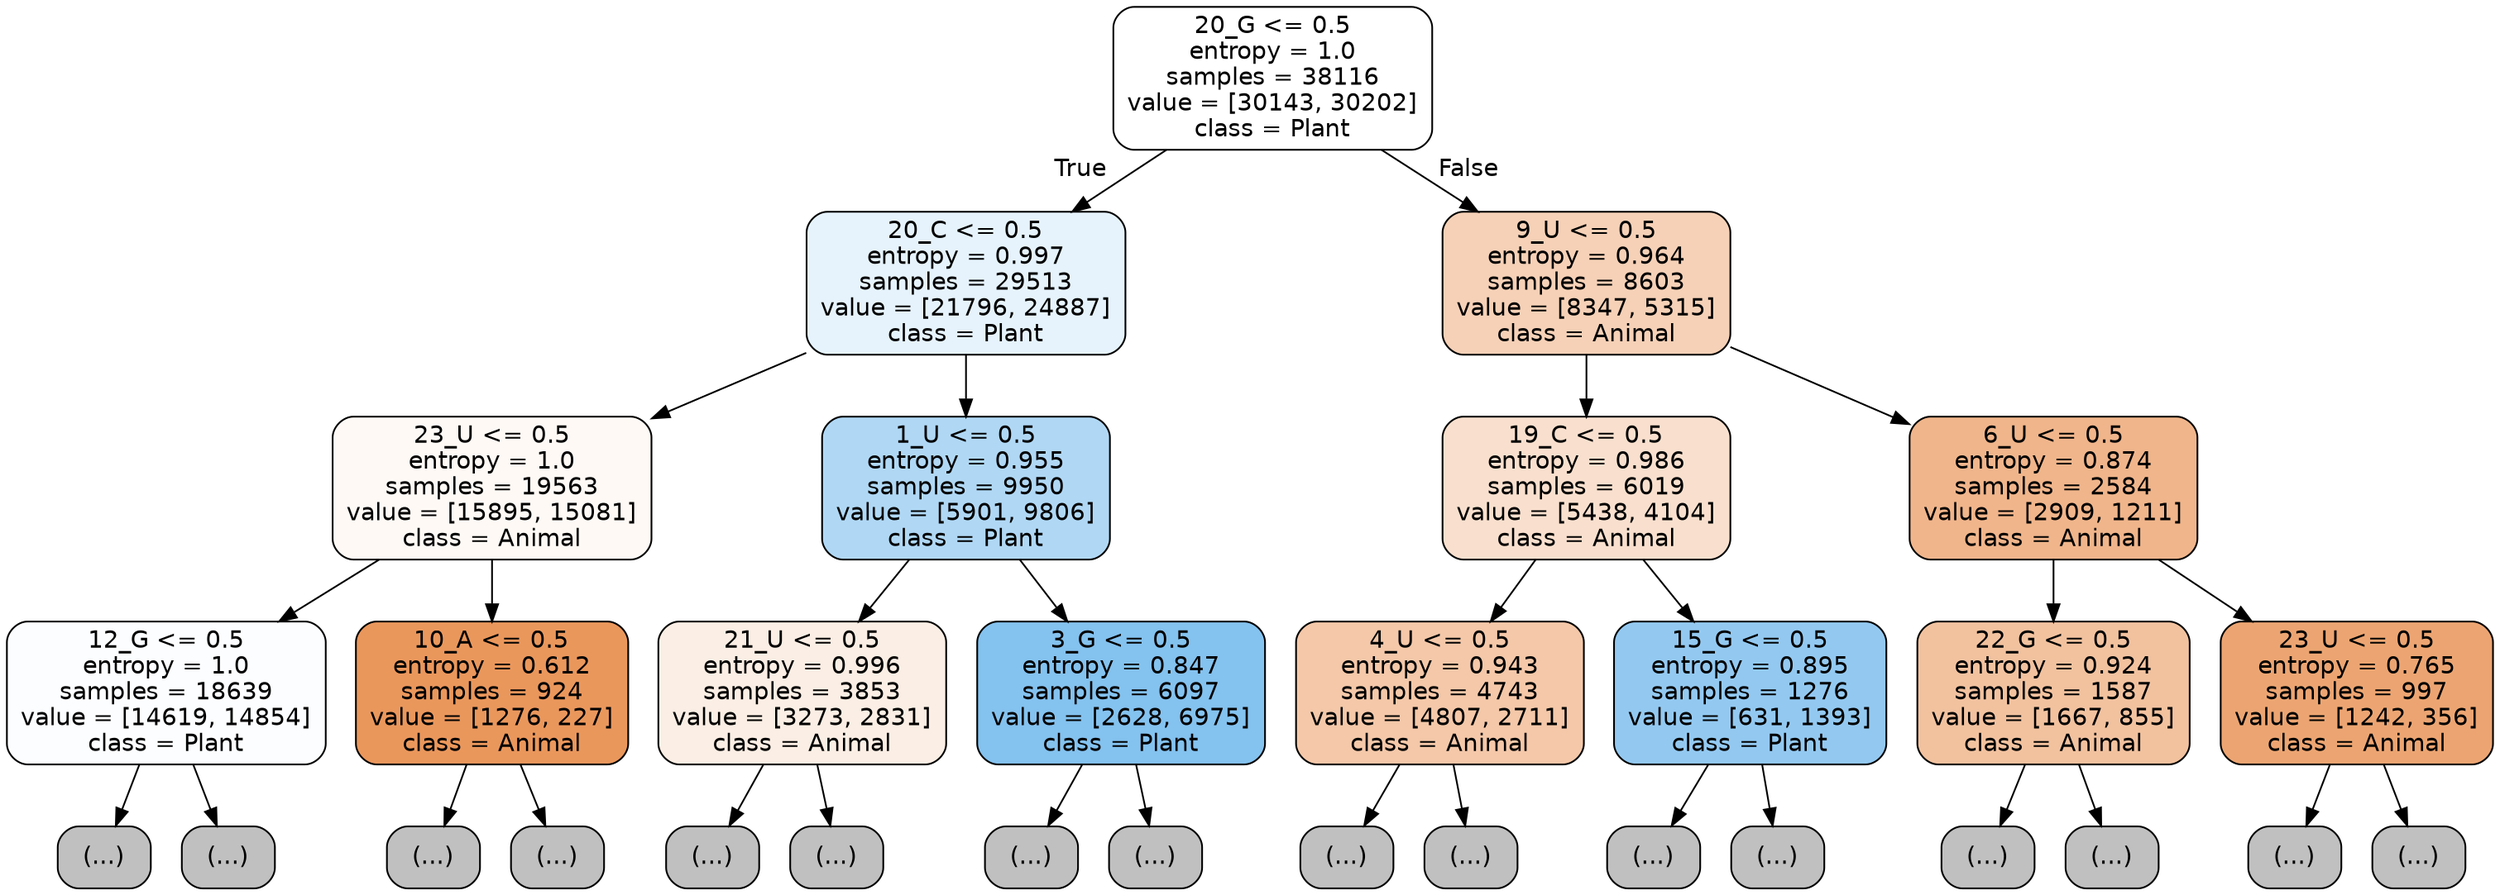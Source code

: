digraph Tree {
node [shape=box, style="filled, rounded", color="black", fontname="helvetica"] ;
edge [fontname="helvetica"] ;
0 [label="20_G <= 0.5\nentropy = 1.0\nsamples = 38116\nvalue = [30143, 30202]\nclass = Plant", fillcolor="#ffffff"] ;
1 [label="20_C <= 0.5\nentropy = 0.997\nsamples = 29513\nvalue = [21796, 24887]\nclass = Plant", fillcolor="#e6f3fc"] ;
0 -> 1 [labeldistance=2.5, labelangle=45, headlabel="True"] ;
2 [label="23_U <= 0.5\nentropy = 1.0\nsamples = 19563\nvalue = [15895, 15081]\nclass = Animal", fillcolor="#fef9f5"] ;
1 -> 2 ;
3 [label="12_G <= 0.5\nentropy = 1.0\nsamples = 18639\nvalue = [14619, 14854]\nclass = Plant", fillcolor="#fcfdff"] ;
2 -> 3 ;
4 [label="(...)", fillcolor="#C0C0C0"] ;
3 -> 4 ;
6213 [label="(...)", fillcolor="#C0C0C0"] ;
3 -> 6213 ;
8394 [label="10_A <= 0.5\nentropy = 0.612\nsamples = 924\nvalue = [1276, 227]\nclass = Animal", fillcolor="#ea975c"] ;
2 -> 8394 ;
8395 [label="(...)", fillcolor="#C0C0C0"] ;
8394 -> 8395 ;
8642 [label="(...)", fillcolor="#C0C0C0"] ;
8394 -> 8642 ;
8725 [label="1_U <= 0.5\nentropy = 0.955\nsamples = 9950\nvalue = [5901, 9806]\nclass = Plant", fillcolor="#b0d8f5"] ;
1 -> 8725 ;
8726 [label="21_U <= 0.5\nentropy = 0.996\nsamples = 3853\nvalue = [3273, 2831]\nclass = Animal", fillcolor="#fbeee4"] ;
8725 -> 8726 ;
8727 [label="(...)", fillcolor="#C0C0C0"] ;
8726 -> 8727 ;
10322 [label="(...)", fillcolor="#C0C0C0"] ;
8726 -> 10322 ;
10885 [label="3_G <= 0.5\nentropy = 0.847\nsamples = 6097\nvalue = [2628, 6975]\nclass = Plant", fillcolor="#84c2ef"] ;
8725 -> 10885 ;
10886 [label="(...)", fillcolor="#C0C0C0"] ;
10885 -> 10886 ;
12141 [label="(...)", fillcolor="#C0C0C0"] ;
10885 -> 12141 ;
12574 [label="9_U <= 0.5\nentropy = 0.964\nsamples = 8603\nvalue = [8347, 5315]\nclass = Animal", fillcolor="#f6d1b7"] ;
0 -> 12574 [labeldistance=2.5, labelangle=-45, headlabel="False"] ;
12575 [label="19_C <= 0.5\nentropy = 0.986\nsamples = 6019\nvalue = [5438, 4104]\nclass = Animal", fillcolor="#f9e0ce"] ;
12574 -> 12575 ;
12576 [label="4_U <= 0.5\nentropy = 0.943\nsamples = 4743\nvalue = [4807, 2711]\nclass = Animal", fillcolor="#f4c8a9"] ;
12575 -> 12576 ;
12577 [label="(...)", fillcolor="#C0C0C0"] ;
12576 -> 12577 ;
14598 [label="(...)", fillcolor="#C0C0C0"] ;
12576 -> 14598 ;
15189 [label="15_G <= 0.5\nentropy = 0.895\nsamples = 1276\nvalue = [631, 1393]\nclass = Plant", fillcolor="#93c9f1"] ;
12575 -> 15189 ;
15190 [label="(...)", fillcolor="#C0C0C0"] ;
15189 -> 15190 ;
15573 [label="(...)", fillcolor="#C0C0C0"] ;
15189 -> 15573 ;
15732 [label="6_U <= 0.5\nentropy = 0.874\nsamples = 2584\nvalue = [2909, 1211]\nclass = Animal", fillcolor="#f0b58b"] ;
12574 -> 15732 ;
15733 [label="22_G <= 0.5\nentropy = 0.924\nsamples = 1587\nvalue = [1667, 855]\nclass = Animal", fillcolor="#f2c29f"] ;
15732 -> 15733 ;
15734 [label="(...)", fillcolor="#C0C0C0"] ;
15733 -> 15734 ;
16471 [label="(...)", fillcolor="#C0C0C0"] ;
15733 -> 16471 ;
16546 [label="23_U <= 0.5\nentropy = 0.765\nsamples = 997\nvalue = [1242, 356]\nclass = Animal", fillcolor="#eca572"] ;
15732 -> 16546 ;
16547 [label="(...)", fillcolor="#C0C0C0"] ;
16546 -> 16547 ;
16846 [label="(...)", fillcolor="#C0C0C0"] ;
16546 -> 16846 ;
}